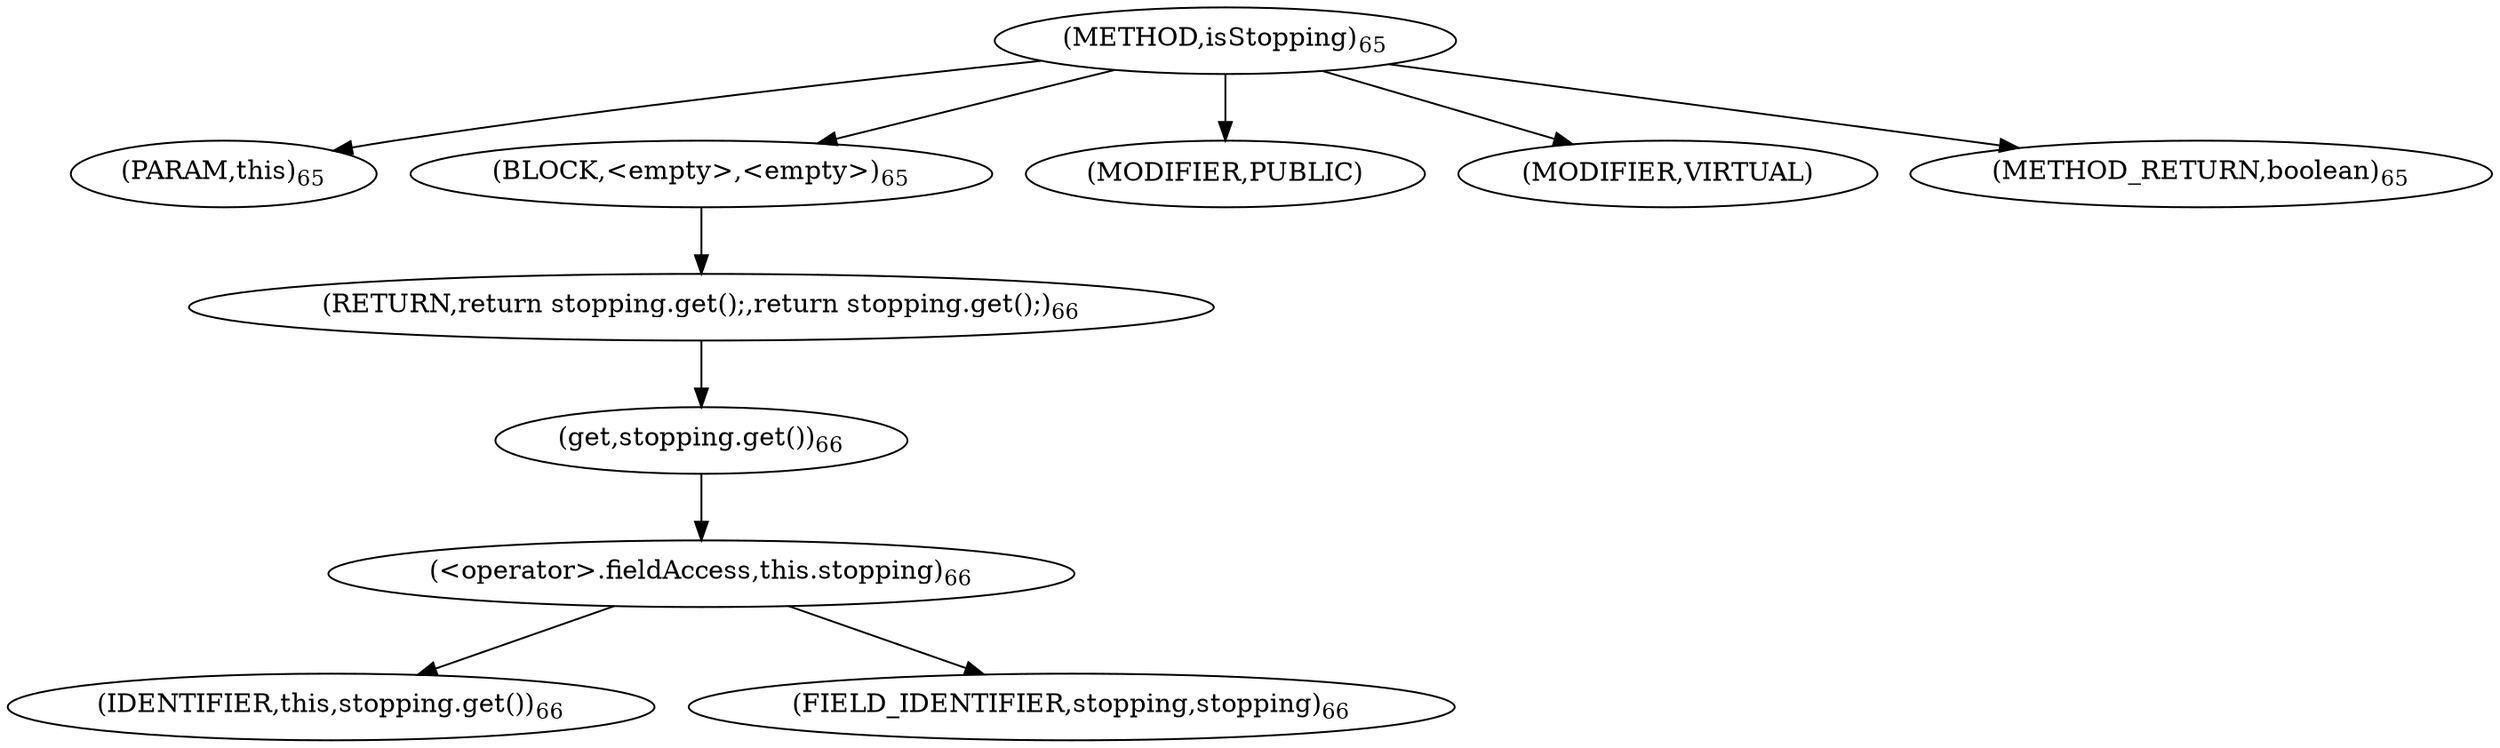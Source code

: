 digraph "isStopping" {  
"96" [label = <(METHOD,isStopping)<SUB>65</SUB>> ]
"97" [label = <(PARAM,this)<SUB>65</SUB>> ]
"98" [label = <(BLOCK,&lt;empty&gt;,&lt;empty&gt;)<SUB>65</SUB>> ]
"99" [label = <(RETURN,return stopping.get();,return stopping.get();)<SUB>66</SUB>> ]
"100" [label = <(get,stopping.get())<SUB>66</SUB>> ]
"101" [label = <(&lt;operator&gt;.fieldAccess,this.stopping)<SUB>66</SUB>> ]
"102" [label = <(IDENTIFIER,this,stopping.get())<SUB>66</SUB>> ]
"103" [label = <(FIELD_IDENTIFIER,stopping,stopping)<SUB>66</SUB>> ]
"104" [label = <(MODIFIER,PUBLIC)> ]
"105" [label = <(MODIFIER,VIRTUAL)> ]
"106" [label = <(METHOD_RETURN,boolean)<SUB>65</SUB>> ]
  "96" -> "97" 
  "96" -> "98" 
  "96" -> "104" 
  "96" -> "105" 
  "96" -> "106" 
  "98" -> "99" 
  "99" -> "100" 
  "100" -> "101" 
  "101" -> "102" 
  "101" -> "103" 
}
